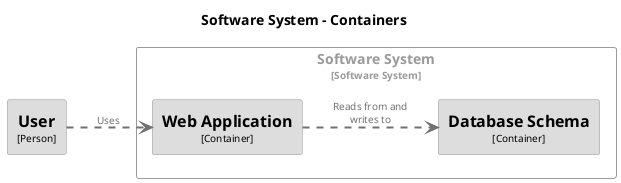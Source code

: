@startuml
set separator none
title Software System - Containers

left to right direction

skinparam {
  arrowFontSize 10
  defaultTextAlignment center
  wrapWidth 200
  maxMessageSize 100
}

hide stereotype

skinparam rectangle<<SoftwareSystem.DatabaseSchema>> {
  BackgroundColor #dddddd
  FontColor #000000
  BorderColor #9a9a9a
  shadowing false
}
skinparam rectangle<<User>> {
  BackgroundColor #dddddd
  FontColor #000000
  BorderColor #9a9a9a
  shadowing false
}
skinparam rectangle<<SoftwareSystem.WebApplication>> {
  BackgroundColor #dddddd
  FontColor #000000
  BorderColor #9a9a9a
  shadowing false
}
skinparam rectangle<<SoftwareSystem>> {
  BorderColor #9a9a9a
  FontColor #9a9a9a
  shadowing false
}

rectangle "==User\n<size:10>[Person]</size>" <<User>> as User

rectangle "Software System\n<size:10>[Software System]</size>" <<SoftwareSystem>> {
  rectangle "==Web Application\n<size:10>[Container]</size>" <<SoftwareSystem.WebApplication>> as SoftwareSystem.WebApplication
  rectangle "==Database Schema\n<size:10>[Container]</size>" <<SoftwareSystem.DatabaseSchema>> as SoftwareSystem.DatabaseSchema
}

User .[#707070,thickness=2].> SoftwareSystem.WebApplication : "<color:#707070>Uses"
SoftwareSystem.WebApplication .[#707070,thickness=2].> SoftwareSystem.DatabaseSchema : "<color:#707070>Reads from and writes to"
@enduml